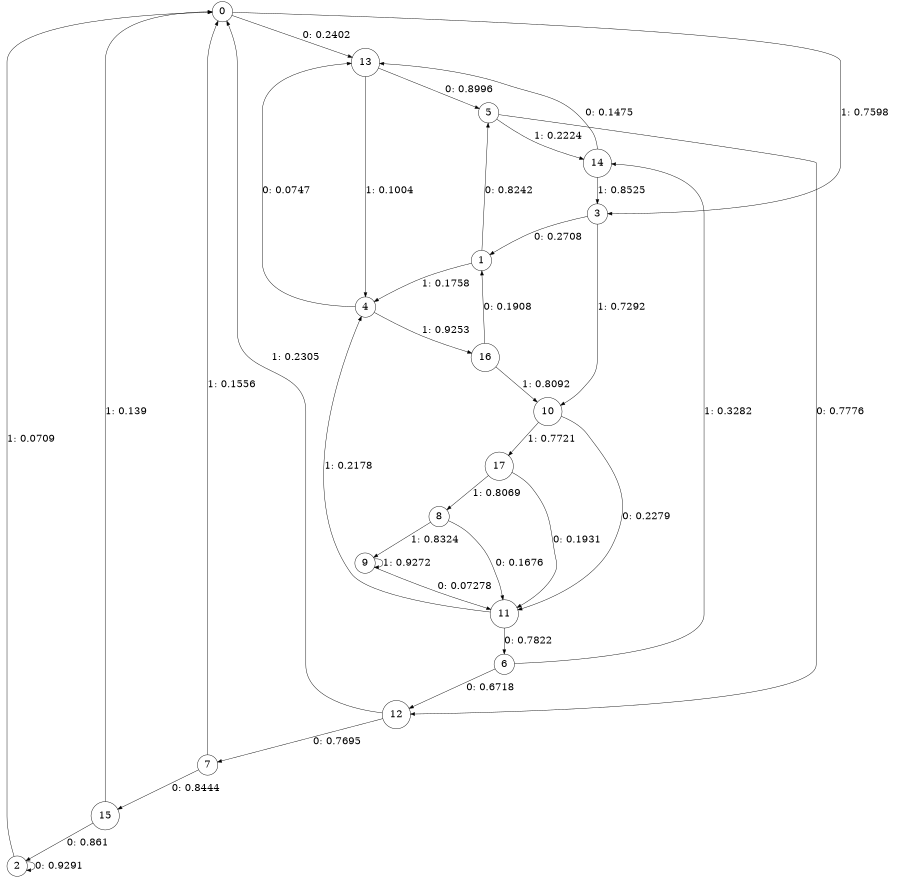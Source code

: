 digraph "ch6faceL6" {
size = "6,8.5";
ratio = "fill";
node [shape = circle];
node [fontsize = 24];
edge [fontsize = 24];
0 -> 13 [label = "0: 0.2402   "];
0 -> 3 [label = "1: 0.7598   "];
1 -> 5 [label = "0: 0.8242   "];
1 -> 4 [label = "1: 0.1758   "];
2 -> 2 [label = "0: 0.9291   "];
2 -> 0 [label = "1: 0.0709   "];
3 -> 1 [label = "0: 0.2708   "];
3 -> 10 [label = "1: 0.7292   "];
4 -> 13 [label = "0: 0.0747   "];
4 -> 16 [label = "1: 0.9253   "];
5 -> 12 [label = "0: 0.7776   "];
5 -> 14 [label = "1: 0.2224   "];
6 -> 12 [label = "0: 0.6718   "];
6 -> 14 [label = "1: 0.3282   "];
7 -> 15 [label = "0: 0.8444   "];
7 -> 0 [label = "1: 0.1556   "];
8 -> 11 [label = "0: 0.1676   "];
8 -> 9 [label = "1: 0.8324   "];
9 -> 11 [label = "0: 0.07278  "];
9 -> 9 [label = "1: 0.9272   "];
10 -> 11 [label = "0: 0.2279   "];
10 -> 17 [label = "1: 0.7721   "];
11 -> 6 [label = "0: 0.7822   "];
11 -> 4 [label = "1: 0.2178   "];
12 -> 7 [label = "0: 0.7695   "];
12 -> 0 [label = "1: 0.2305   "];
13 -> 5 [label = "0: 0.8996   "];
13 -> 4 [label = "1: 0.1004   "];
14 -> 13 [label = "0: 0.1475   "];
14 -> 3 [label = "1: 0.8525   "];
15 -> 2 [label = "0: 0.861    "];
15 -> 0 [label = "1: 0.139    "];
16 -> 1 [label = "0: 0.1908   "];
16 -> 10 [label = "1: 0.8092   "];
17 -> 11 [label = "0: 0.1931   "];
17 -> 8 [label = "1: 0.8069   "];
}